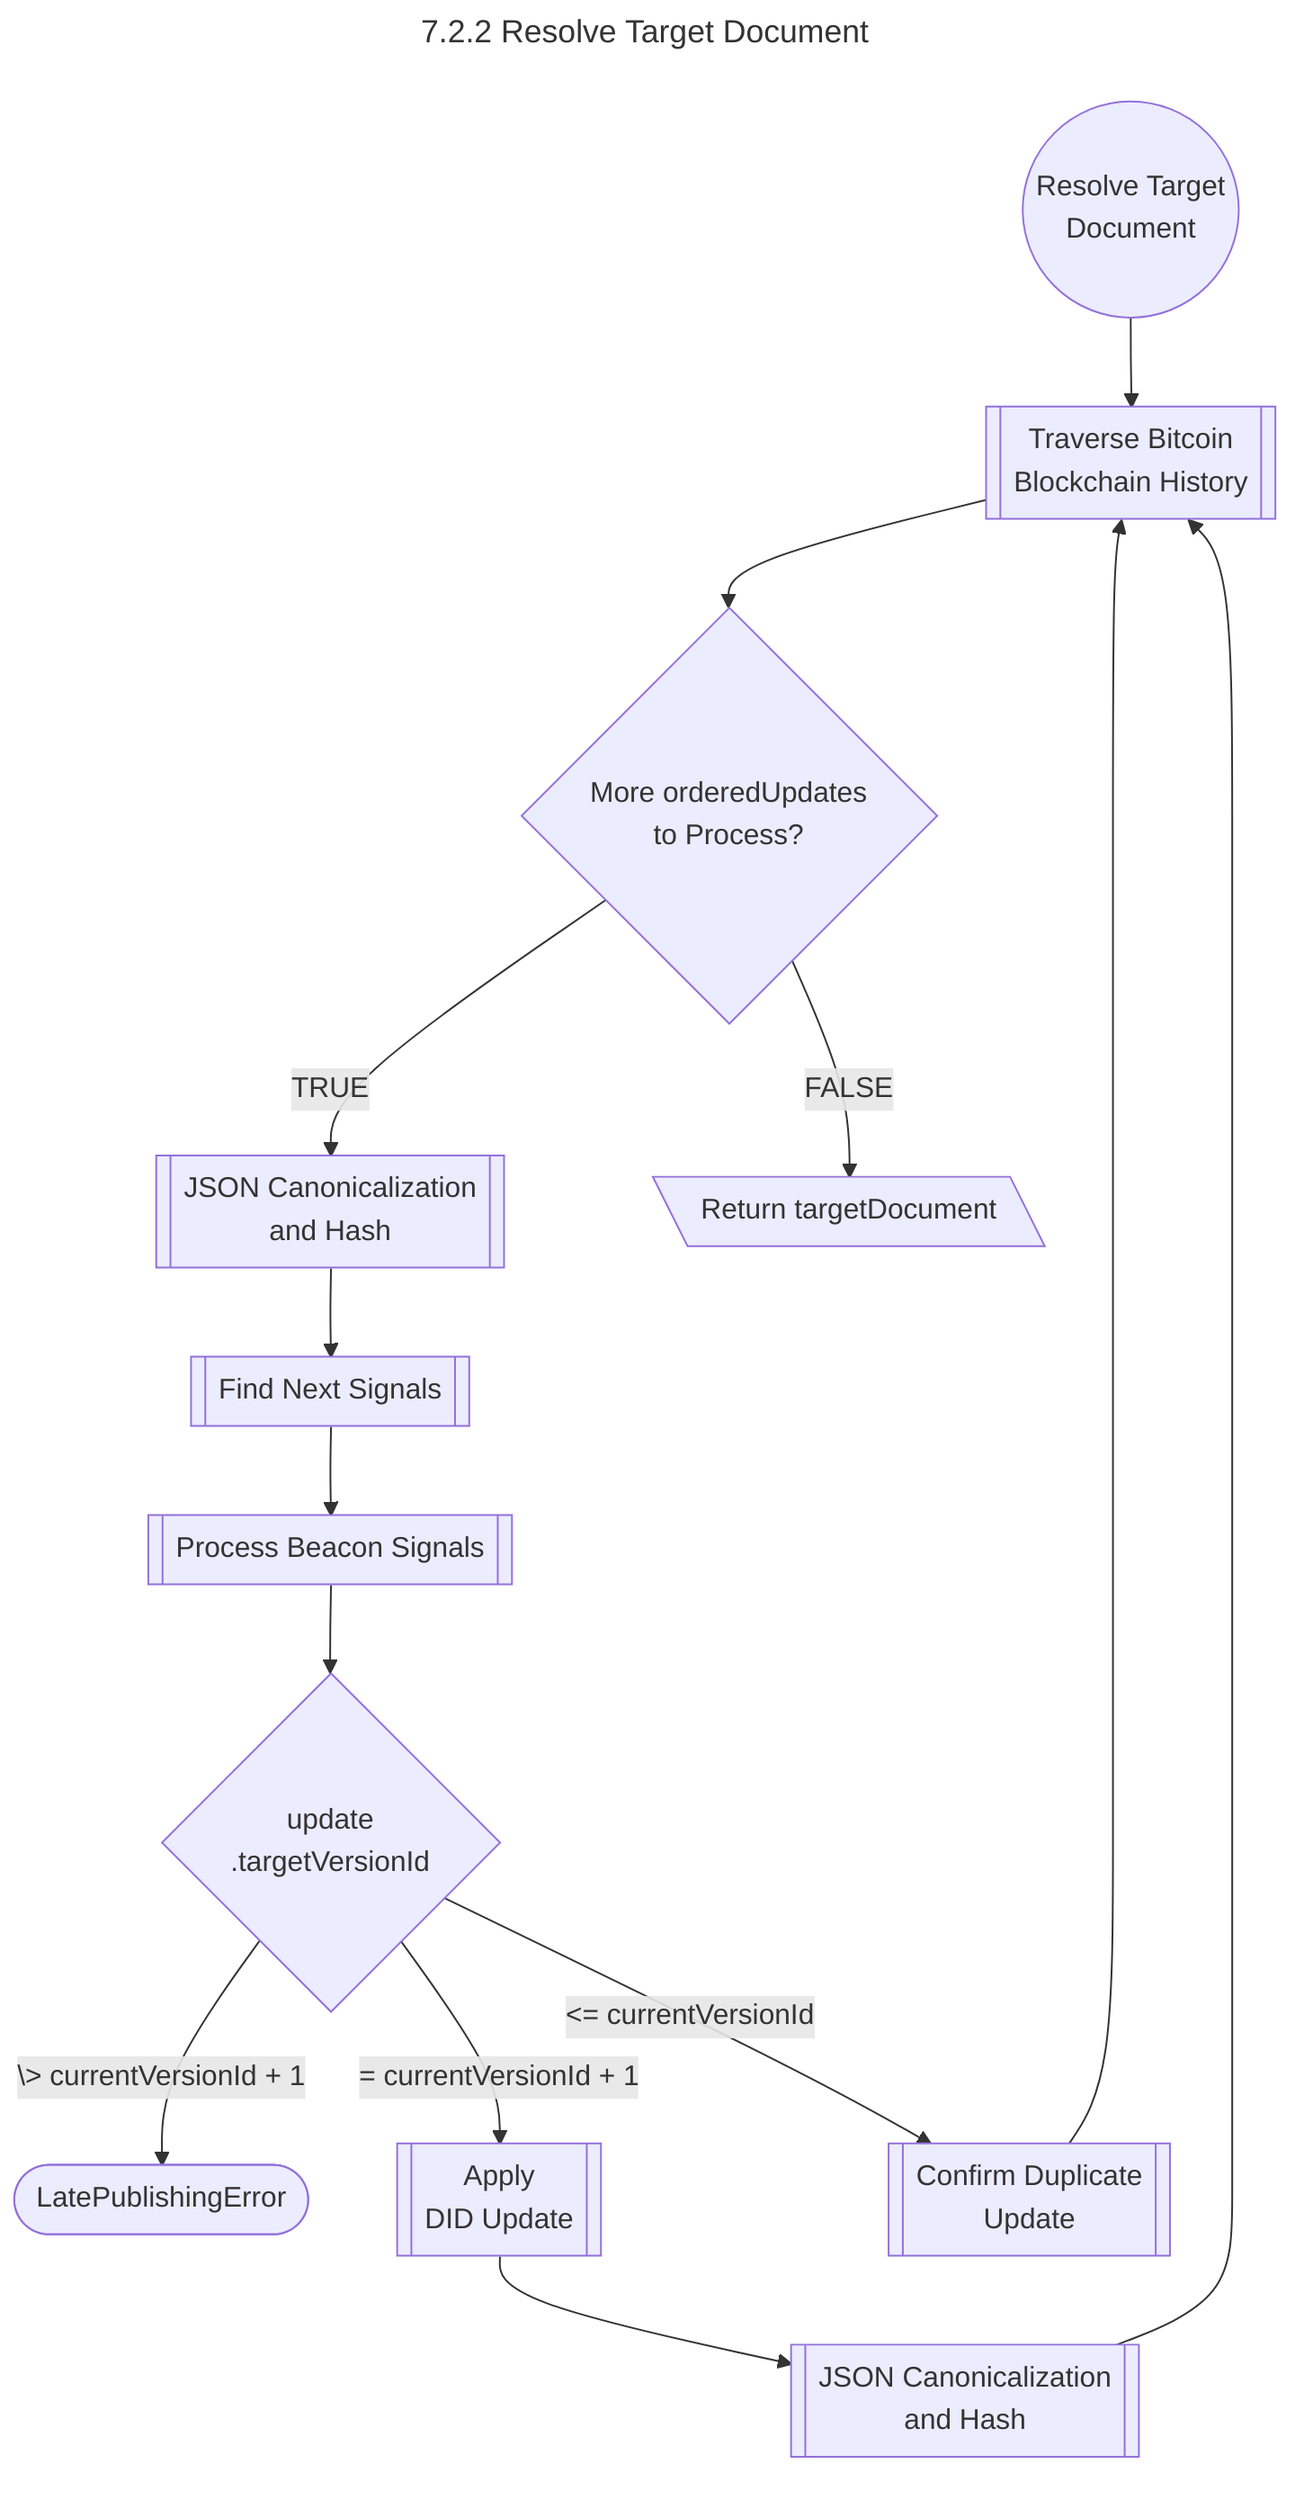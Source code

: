 ---
title: 7.2.2 Resolve Target Document
---

flowchart TD

    Start@{ shape: circle, label: "Resolve Target<br>Document" } --> TraverseHistory@{ shape: subproc, label: Traverse Bitcoin<br/>Blockchain History }
    TraverseHistory --> MoreUpdates{More orderedUpdates<br>to Process?}
    MoreUpdates -->|TRUE| JSONCanonicalizeHash1@{shape: subproc, label: JSON Canonicalization<br/>and Hash}
    JSONCanonicalizeHash1 --> FindNextSignals@{shape: subproc, label: Find Next Signals}
    FindNextSignals --> ProcessBeaconSignals@{shape: subproc, label: Process Beacon Signals}
    ProcessBeaconSignals --> TargetVersionId{update<br/>.targetVersionId}
    TargetVersionId -->| \> currentVersionId + 1|LatePublishing@{shape: stadium, label: LatePublishingError}
    TargetVersionId -->| = currentVersionId + 1|ApplyDidUpdate@{shape: subproc, label: Apply<br/>DID Update}
    TargetVersionId -->| <= currentVersionId|ConfirmDupeUpdate@{shape: subproc, label: Confirm Duplicate<br>Update} 
    ApplyDidUpdate --> JSONCanonicalizeHash2@{shape: subproc, label: JSON Canonicalization<br/>and Hash}
    JSONCanonicalizeHash2 --> TraverseHistory
    ConfirmDupeUpdate --> TraverseHistory

    
    MoreUpdates -->|FALSE| ReturnTargetDocument@{shape: lean-l, label: Return targetDocument}